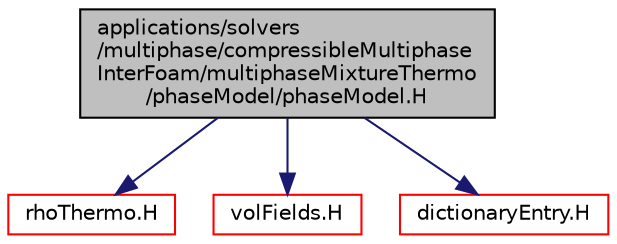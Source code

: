 digraph "applications/solvers/multiphase/compressibleMultiphaseInterFoam/multiphaseMixtureThermo/phaseModel/phaseModel.H"
{
  bgcolor="transparent";
  edge [fontname="Helvetica",fontsize="10",labelfontname="Helvetica",labelfontsize="10"];
  node [fontname="Helvetica",fontsize="10",shape=record];
  Node1 [label="applications/solvers\l/multiphase/compressibleMultiphase\lInterFoam/multiphaseMixtureThermo\l/phaseModel/phaseModel.H",height=0.2,width=0.4,color="black", fillcolor="grey75", style="filled", fontcolor="black"];
  Node1 -> Node2 [color="midnightblue",fontsize="10",style="solid",fontname="Helvetica"];
  Node2 [label="rhoThermo.H",height=0.2,width=0.4,color="red",URL="$a09900.html"];
  Node1 -> Node3 [color="midnightblue",fontsize="10",style="solid",fontname="Helvetica"];
  Node3 [label="volFields.H",height=0.2,width=0.4,color="red",URL="$a05554.html"];
  Node1 -> Node4 [color="midnightblue",fontsize="10",style="solid",fontname="Helvetica"];
  Node4 [label="dictionaryEntry.H",height=0.2,width=0.4,color="red",URL="$a07635.html"];
}
